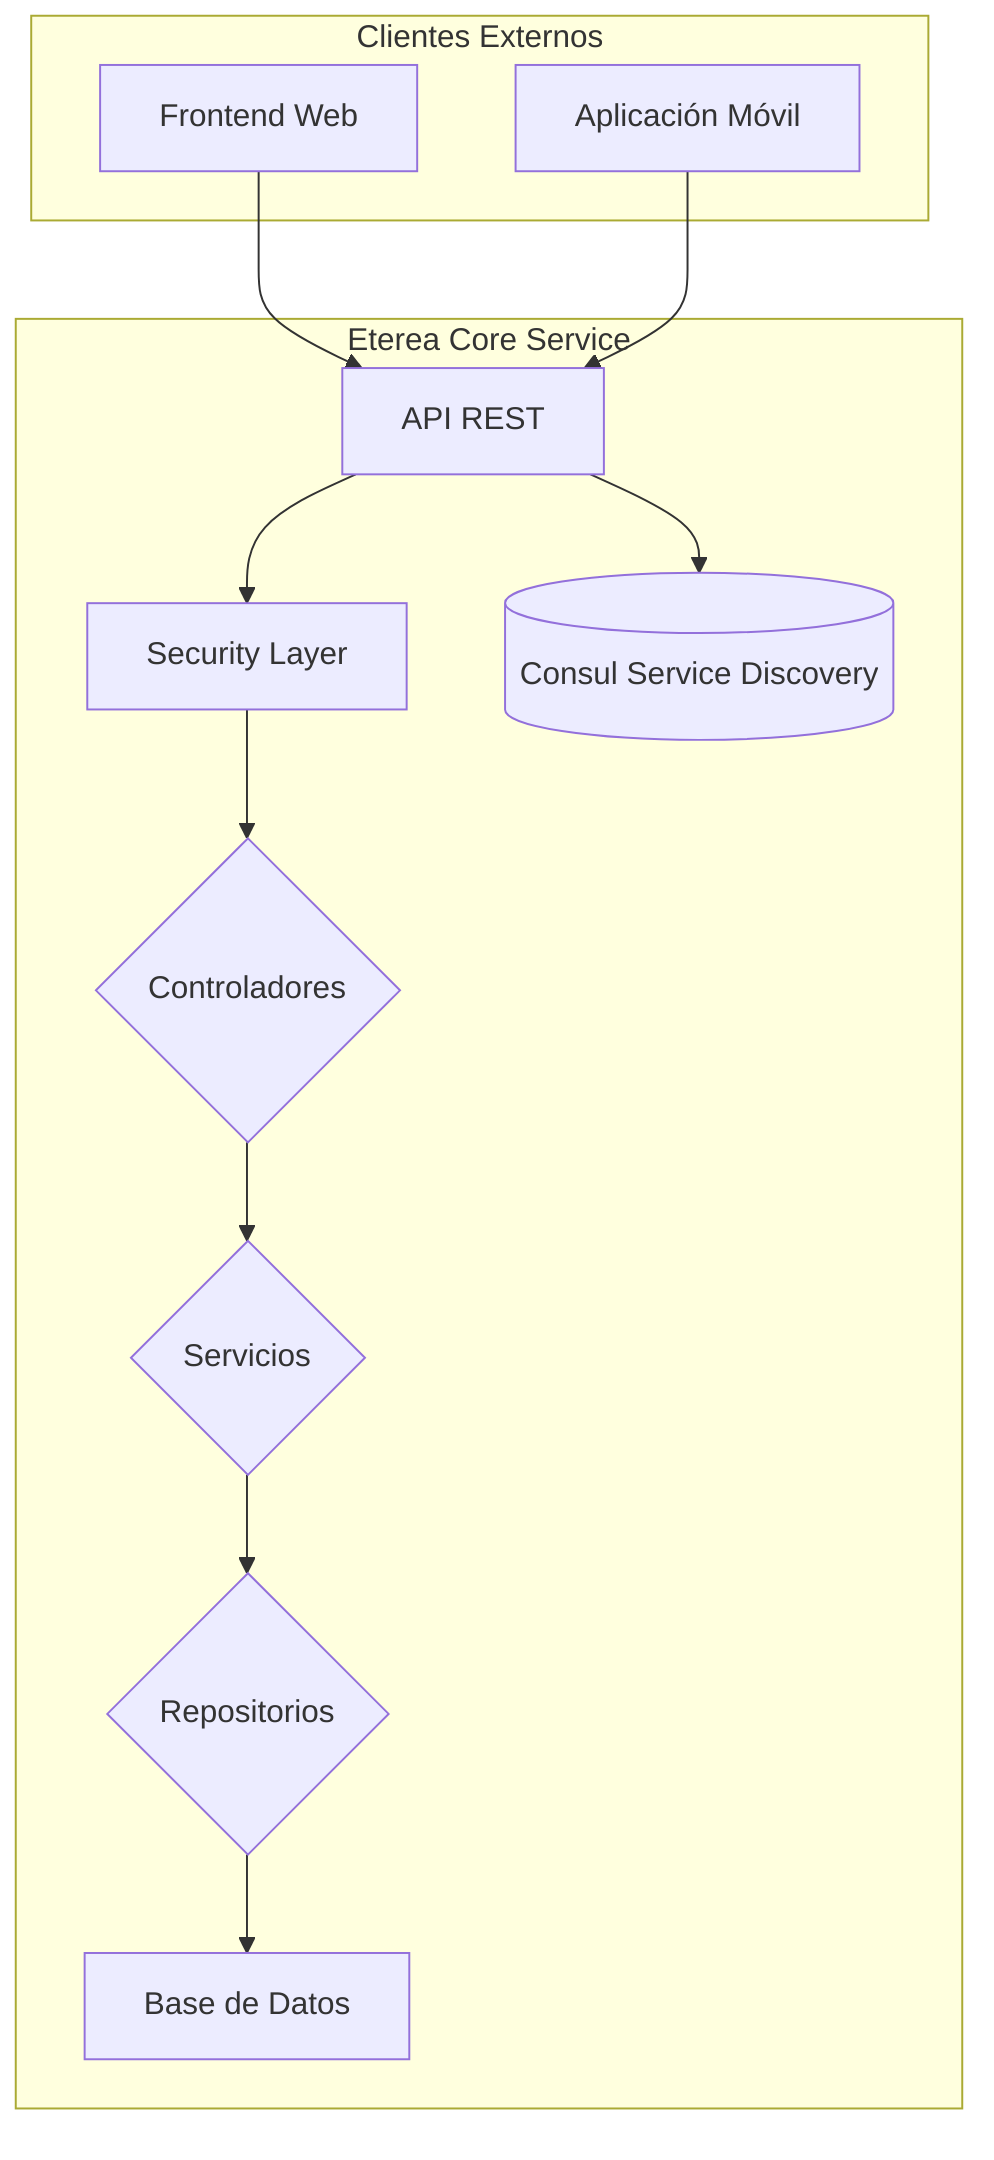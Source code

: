 graph TD
    subgraph "Eterea Core Service"
        A[API REST] --> S[Security Layer];
        S --> B{Controladores};
        B --> C{Servicios};
        C --> D{Repositorios};
        D --> E[Base de Datos];
        A --> CONSUL[(Consul Service Discovery)];
    end

    subgraph "Clientes Externos"
        F[Frontend Web] --> A;
        G[Aplicación Móvil] --> A;
    end